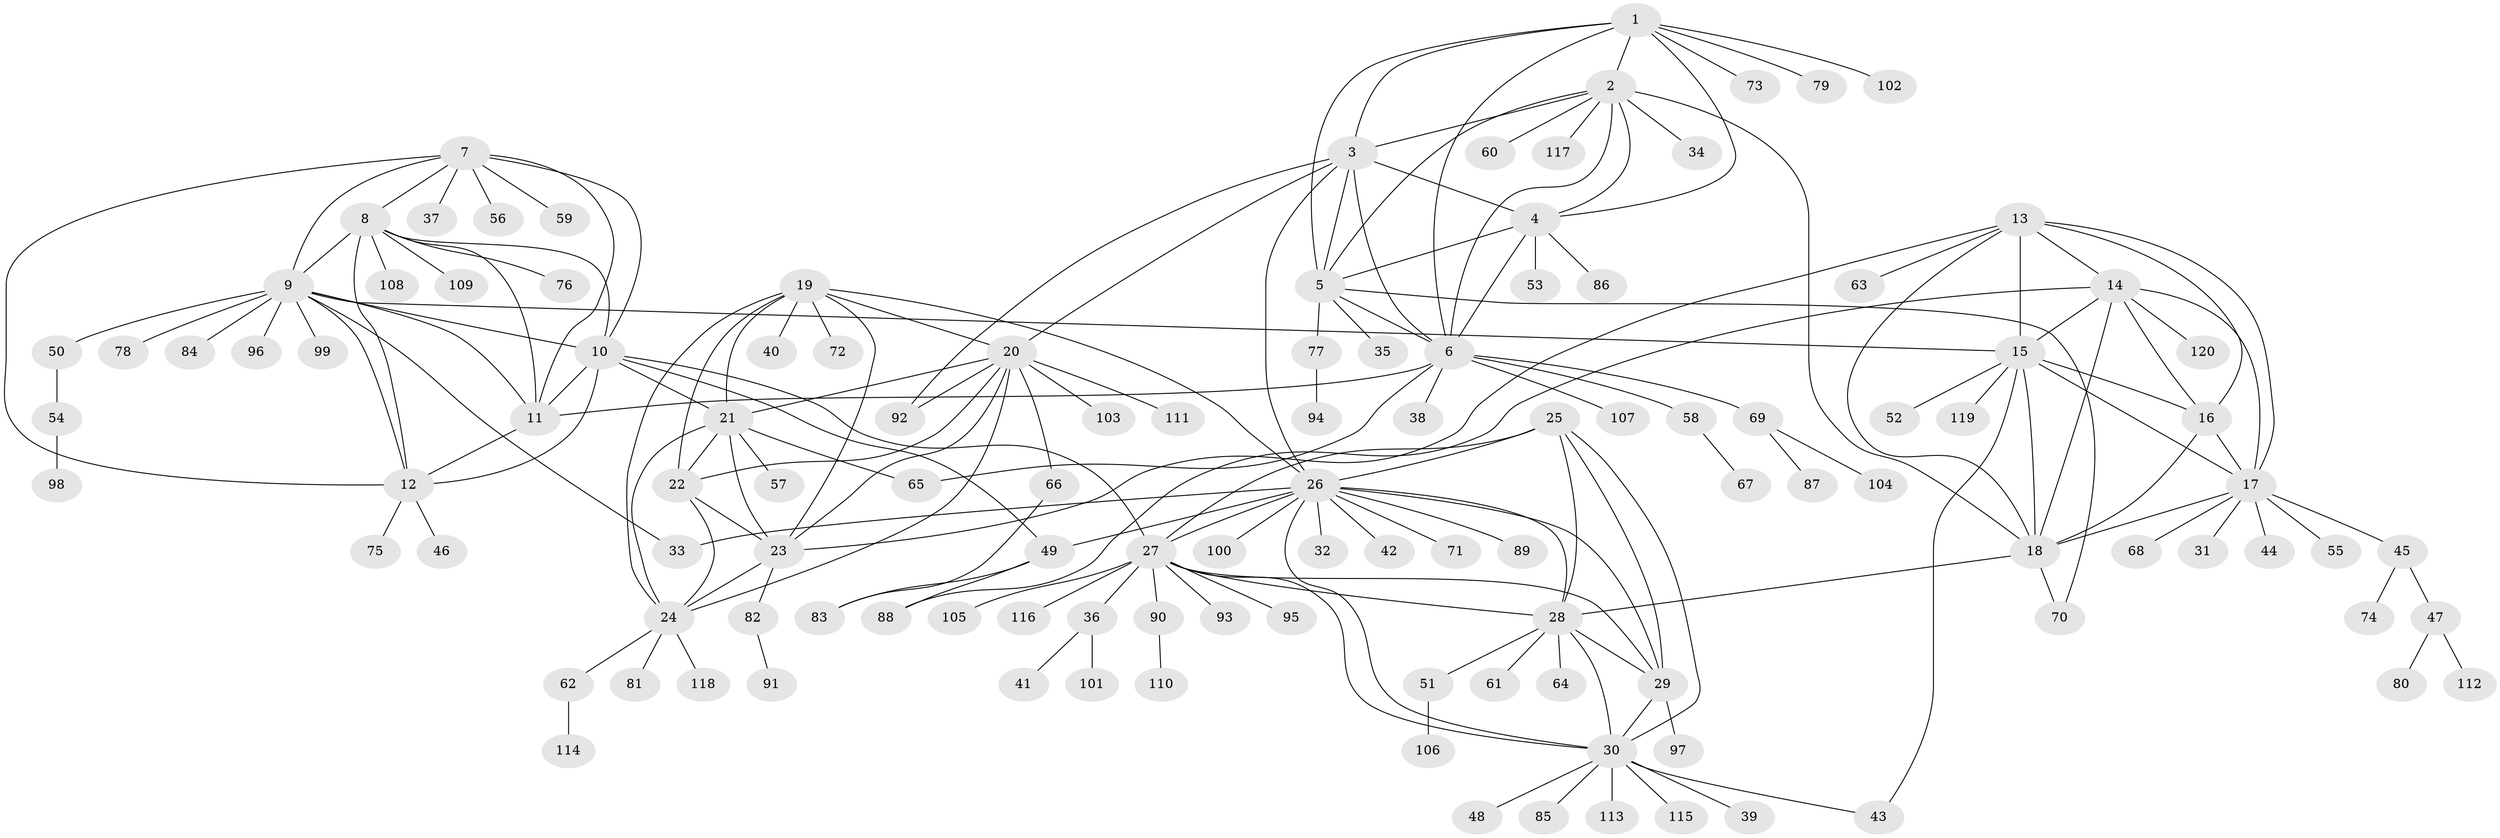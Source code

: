 // Generated by graph-tools (version 1.1) at 2025/37/03/09/25 02:37:19]
// undirected, 120 vertices, 183 edges
graph export_dot {
graph [start="1"]
  node [color=gray90,style=filled];
  1;
  2;
  3;
  4;
  5;
  6;
  7;
  8;
  9;
  10;
  11;
  12;
  13;
  14;
  15;
  16;
  17;
  18;
  19;
  20;
  21;
  22;
  23;
  24;
  25;
  26;
  27;
  28;
  29;
  30;
  31;
  32;
  33;
  34;
  35;
  36;
  37;
  38;
  39;
  40;
  41;
  42;
  43;
  44;
  45;
  46;
  47;
  48;
  49;
  50;
  51;
  52;
  53;
  54;
  55;
  56;
  57;
  58;
  59;
  60;
  61;
  62;
  63;
  64;
  65;
  66;
  67;
  68;
  69;
  70;
  71;
  72;
  73;
  74;
  75;
  76;
  77;
  78;
  79;
  80;
  81;
  82;
  83;
  84;
  85;
  86;
  87;
  88;
  89;
  90;
  91;
  92;
  93;
  94;
  95;
  96;
  97;
  98;
  99;
  100;
  101;
  102;
  103;
  104;
  105;
  106;
  107;
  108;
  109;
  110;
  111;
  112;
  113;
  114;
  115;
  116;
  117;
  118;
  119;
  120;
  1 -- 2;
  1 -- 3;
  1 -- 4;
  1 -- 5;
  1 -- 6;
  1 -- 73;
  1 -- 79;
  1 -- 102;
  2 -- 3;
  2 -- 4;
  2 -- 5;
  2 -- 6;
  2 -- 18;
  2 -- 34;
  2 -- 60;
  2 -- 117;
  3 -- 4;
  3 -- 5;
  3 -- 6;
  3 -- 20;
  3 -- 26;
  3 -- 92;
  4 -- 5;
  4 -- 6;
  4 -- 53;
  4 -- 86;
  5 -- 6;
  5 -- 35;
  5 -- 70;
  5 -- 77;
  6 -- 11;
  6 -- 38;
  6 -- 58;
  6 -- 65;
  6 -- 69;
  6 -- 107;
  7 -- 8;
  7 -- 9;
  7 -- 10;
  7 -- 11;
  7 -- 12;
  7 -- 37;
  7 -- 56;
  7 -- 59;
  8 -- 9;
  8 -- 10;
  8 -- 11;
  8 -- 12;
  8 -- 76;
  8 -- 108;
  8 -- 109;
  9 -- 10;
  9 -- 11;
  9 -- 12;
  9 -- 15;
  9 -- 33;
  9 -- 50;
  9 -- 78;
  9 -- 84;
  9 -- 96;
  9 -- 99;
  10 -- 11;
  10 -- 12;
  10 -- 21;
  10 -- 27;
  10 -- 49;
  11 -- 12;
  12 -- 46;
  12 -- 75;
  13 -- 14;
  13 -- 15;
  13 -- 16;
  13 -- 17;
  13 -- 18;
  13 -- 23;
  13 -- 63;
  14 -- 15;
  14 -- 16;
  14 -- 17;
  14 -- 18;
  14 -- 88;
  14 -- 120;
  15 -- 16;
  15 -- 17;
  15 -- 18;
  15 -- 43;
  15 -- 52;
  15 -- 119;
  16 -- 17;
  16 -- 18;
  17 -- 18;
  17 -- 31;
  17 -- 44;
  17 -- 45;
  17 -- 55;
  17 -- 68;
  18 -- 28;
  18 -- 70;
  19 -- 20;
  19 -- 21;
  19 -- 22;
  19 -- 23;
  19 -- 24;
  19 -- 26;
  19 -- 40;
  19 -- 72;
  20 -- 21;
  20 -- 22;
  20 -- 23;
  20 -- 24;
  20 -- 66;
  20 -- 92;
  20 -- 103;
  20 -- 111;
  21 -- 22;
  21 -- 23;
  21 -- 24;
  21 -- 57;
  21 -- 65;
  22 -- 23;
  22 -- 24;
  23 -- 24;
  23 -- 82;
  24 -- 62;
  24 -- 81;
  24 -- 118;
  25 -- 26;
  25 -- 27;
  25 -- 28;
  25 -- 29;
  25 -- 30;
  26 -- 27;
  26 -- 28;
  26 -- 29;
  26 -- 30;
  26 -- 32;
  26 -- 33;
  26 -- 42;
  26 -- 49;
  26 -- 71;
  26 -- 89;
  26 -- 100;
  27 -- 28;
  27 -- 29;
  27 -- 30;
  27 -- 36;
  27 -- 90;
  27 -- 93;
  27 -- 95;
  27 -- 105;
  27 -- 116;
  28 -- 29;
  28 -- 30;
  28 -- 51;
  28 -- 61;
  28 -- 64;
  29 -- 30;
  29 -- 97;
  30 -- 39;
  30 -- 43;
  30 -- 48;
  30 -- 85;
  30 -- 113;
  30 -- 115;
  36 -- 41;
  36 -- 101;
  45 -- 47;
  45 -- 74;
  47 -- 80;
  47 -- 112;
  49 -- 83;
  49 -- 88;
  50 -- 54;
  51 -- 106;
  54 -- 98;
  58 -- 67;
  62 -- 114;
  66 -- 83;
  69 -- 87;
  69 -- 104;
  77 -- 94;
  82 -- 91;
  90 -- 110;
}
